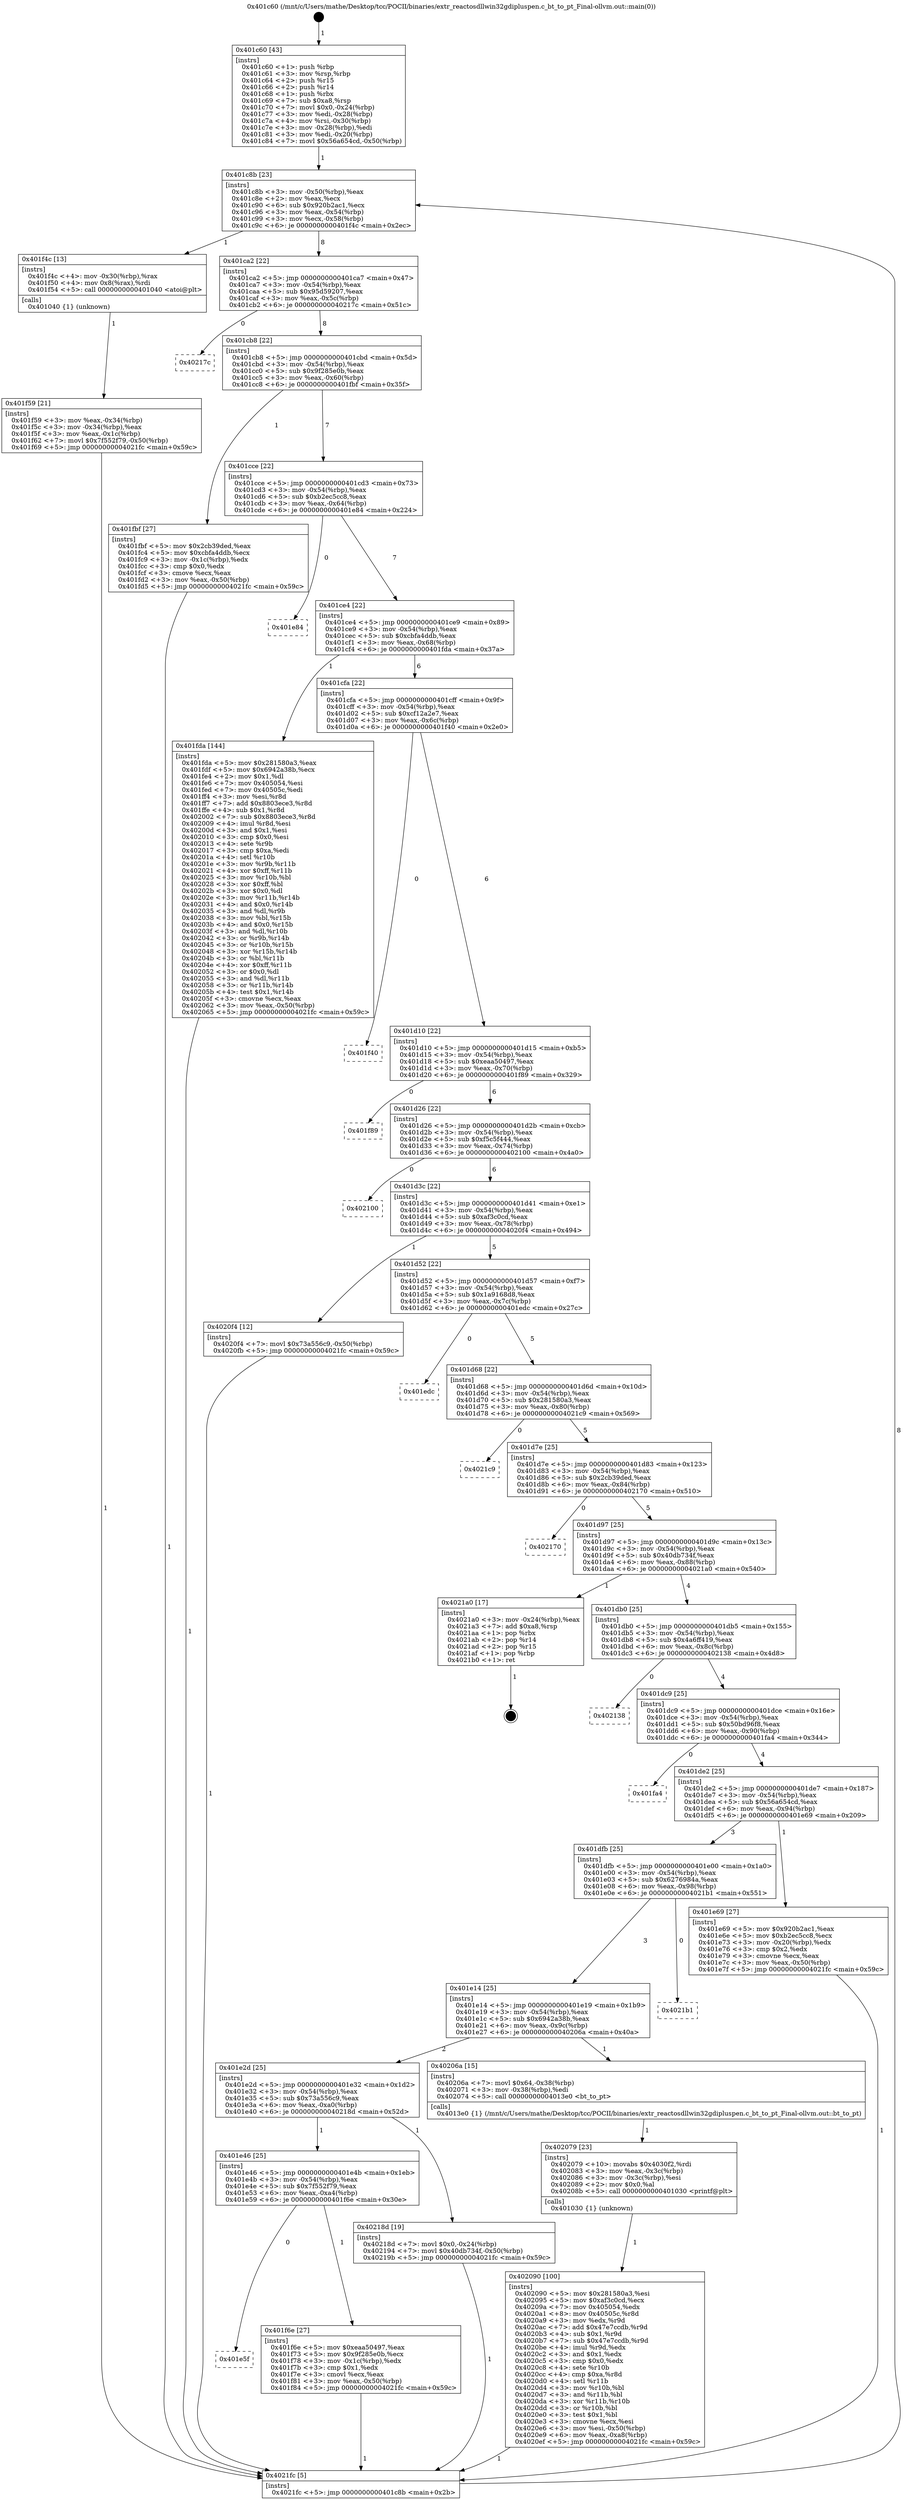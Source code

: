 digraph "0x401c60" {
  label = "0x401c60 (/mnt/c/Users/mathe/Desktop/tcc/POCII/binaries/extr_reactosdllwin32gdipluspen.c_bt_to_pt_Final-ollvm.out::main(0))"
  labelloc = "t"
  node[shape=record]

  Entry [label="",width=0.3,height=0.3,shape=circle,fillcolor=black,style=filled]
  "0x401c8b" [label="{
     0x401c8b [23]\l
     | [instrs]\l
     &nbsp;&nbsp;0x401c8b \<+3\>: mov -0x50(%rbp),%eax\l
     &nbsp;&nbsp;0x401c8e \<+2\>: mov %eax,%ecx\l
     &nbsp;&nbsp;0x401c90 \<+6\>: sub $0x920b2ac1,%ecx\l
     &nbsp;&nbsp;0x401c96 \<+3\>: mov %eax,-0x54(%rbp)\l
     &nbsp;&nbsp;0x401c99 \<+3\>: mov %ecx,-0x58(%rbp)\l
     &nbsp;&nbsp;0x401c9c \<+6\>: je 0000000000401f4c \<main+0x2ec\>\l
  }"]
  "0x401f4c" [label="{
     0x401f4c [13]\l
     | [instrs]\l
     &nbsp;&nbsp;0x401f4c \<+4\>: mov -0x30(%rbp),%rax\l
     &nbsp;&nbsp;0x401f50 \<+4\>: mov 0x8(%rax),%rdi\l
     &nbsp;&nbsp;0x401f54 \<+5\>: call 0000000000401040 \<atoi@plt\>\l
     | [calls]\l
     &nbsp;&nbsp;0x401040 \{1\} (unknown)\l
  }"]
  "0x401ca2" [label="{
     0x401ca2 [22]\l
     | [instrs]\l
     &nbsp;&nbsp;0x401ca2 \<+5\>: jmp 0000000000401ca7 \<main+0x47\>\l
     &nbsp;&nbsp;0x401ca7 \<+3\>: mov -0x54(%rbp),%eax\l
     &nbsp;&nbsp;0x401caa \<+5\>: sub $0x95d59207,%eax\l
     &nbsp;&nbsp;0x401caf \<+3\>: mov %eax,-0x5c(%rbp)\l
     &nbsp;&nbsp;0x401cb2 \<+6\>: je 000000000040217c \<main+0x51c\>\l
  }"]
  Exit [label="",width=0.3,height=0.3,shape=circle,fillcolor=black,style=filled,peripheries=2]
  "0x40217c" [label="{
     0x40217c\l
  }", style=dashed]
  "0x401cb8" [label="{
     0x401cb8 [22]\l
     | [instrs]\l
     &nbsp;&nbsp;0x401cb8 \<+5\>: jmp 0000000000401cbd \<main+0x5d\>\l
     &nbsp;&nbsp;0x401cbd \<+3\>: mov -0x54(%rbp),%eax\l
     &nbsp;&nbsp;0x401cc0 \<+5\>: sub $0x9f285e0b,%eax\l
     &nbsp;&nbsp;0x401cc5 \<+3\>: mov %eax,-0x60(%rbp)\l
     &nbsp;&nbsp;0x401cc8 \<+6\>: je 0000000000401fbf \<main+0x35f\>\l
  }"]
  "0x402090" [label="{
     0x402090 [100]\l
     | [instrs]\l
     &nbsp;&nbsp;0x402090 \<+5\>: mov $0x281580a3,%esi\l
     &nbsp;&nbsp;0x402095 \<+5\>: mov $0xaf3c0cd,%ecx\l
     &nbsp;&nbsp;0x40209a \<+7\>: mov 0x405054,%edx\l
     &nbsp;&nbsp;0x4020a1 \<+8\>: mov 0x40505c,%r8d\l
     &nbsp;&nbsp;0x4020a9 \<+3\>: mov %edx,%r9d\l
     &nbsp;&nbsp;0x4020ac \<+7\>: add $0x47e7ccdb,%r9d\l
     &nbsp;&nbsp;0x4020b3 \<+4\>: sub $0x1,%r9d\l
     &nbsp;&nbsp;0x4020b7 \<+7\>: sub $0x47e7ccdb,%r9d\l
     &nbsp;&nbsp;0x4020be \<+4\>: imul %r9d,%edx\l
     &nbsp;&nbsp;0x4020c2 \<+3\>: and $0x1,%edx\l
     &nbsp;&nbsp;0x4020c5 \<+3\>: cmp $0x0,%edx\l
     &nbsp;&nbsp;0x4020c8 \<+4\>: sete %r10b\l
     &nbsp;&nbsp;0x4020cc \<+4\>: cmp $0xa,%r8d\l
     &nbsp;&nbsp;0x4020d0 \<+4\>: setl %r11b\l
     &nbsp;&nbsp;0x4020d4 \<+3\>: mov %r10b,%bl\l
     &nbsp;&nbsp;0x4020d7 \<+3\>: and %r11b,%bl\l
     &nbsp;&nbsp;0x4020da \<+3\>: xor %r11b,%r10b\l
     &nbsp;&nbsp;0x4020dd \<+3\>: or %r10b,%bl\l
     &nbsp;&nbsp;0x4020e0 \<+3\>: test $0x1,%bl\l
     &nbsp;&nbsp;0x4020e3 \<+3\>: cmovne %ecx,%esi\l
     &nbsp;&nbsp;0x4020e6 \<+3\>: mov %esi,-0x50(%rbp)\l
     &nbsp;&nbsp;0x4020e9 \<+6\>: mov %eax,-0xa8(%rbp)\l
     &nbsp;&nbsp;0x4020ef \<+5\>: jmp 00000000004021fc \<main+0x59c\>\l
  }"]
  "0x401fbf" [label="{
     0x401fbf [27]\l
     | [instrs]\l
     &nbsp;&nbsp;0x401fbf \<+5\>: mov $0x2cb39ded,%eax\l
     &nbsp;&nbsp;0x401fc4 \<+5\>: mov $0xcbfa4ddb,%ecx\l
     &nbsp;&nbsp;0x401fc9 \<+3\>: mov -0x1c(%rbp),%edx\l
     &nbsp;&nbsp;0x401fcc \<+3\>: cmp $0x0,%edx\l
     &nbsp;&nbsp;0x401fcf \<+3\>: cmove %ecx,%eax\l
     &nbsp;&nbsp;0x401fd2 \<+3\>: mov %eax,-0x50(%rbp)\l
     &nbsp;&nbsp;0x401fd5 \<+5\>: jmp 00000000004021fc \<main+0x59c\>\l
  }"]
  "0x401cce" [label="{
     0x401cce [22]\l
     | [instrs]\l
     &nbsp;&nbsp;0x401cce \<+5\>: jmp 0000000000401cd3 \<main+0x73\>\l
     &nbsp;&nbsp;0x401cd3 \<+3\>: mov -0x54(%rbp),%eax\l
     &nbsp;&nbsp;0x401cd6 \<+5\>: sub $0xb2ec5cc8,%eax\l
     &nbsp;&nbsp;0x401cdb \<+3\>: mov %eax,-0x64(%rbp)\l
     &nbsp;&nbsp;0x401cde \<+6\>: je 0000000000401e84 \<main+0x224\>\l
  }"]
  "0x402079" [label="{
     0x402079 [23]\l
     | [instrs]\l
     &nbsp;&nbsp;0x402079 \<+10\>: movabs $0x4030f2,%rdi\l
     &nbsp;&nbsp;0x402083 \<+3\>: mov %eax,-0x3c(%rbp)\l
     &nbsp;&nbsp;0x402086 \<+3\>: mov -0x3c(%rbp),%esi\l
     &nbsp;&nbsp;0x402089 \<+2\>: mov $0x0,%al\l
     &nbsp;&nbsp;0x40208b \<+5\>: call 0000000000401030 \<printf@plt\>\l
     | [calls]\l
     &nbsp;&nbsp;0x401030 \{1\} (unknown)\l
  }"]
  "0x401e84" [label="{
     0x401e84\l
  }", style=dashed]
  "0x401ce4" [label="{
     0x401ce4 [22]\l
     | [instrs]\l
     &nbsp;&nbsp;0x401ce4 \<+5\>: jmp 0000000000401ce9 \<main+0x89\>\l
     &nbsp;&nbsp;0x401ce9 \<+3\>: mov -0x54(%rbp),%eax\l
     &nbsp;&nbsp;0x401cec \<+5\>: sub $0xcbfa4ddb,%eax\l
     &nbsp;&nbsp;0x401cf1 \<+3\>: mov %eax,-0x68(%rbp)\l
     &nbsp;&nbsp;0x401cf4 \<+6\>: je 0000000000401fda \<main+0x37a\>\l
  }"]
  "0x401e5f" [label="{
     0x401e5f\l
  }", style=dashed]
  "0x401fda" [label="{
     0x401fda [144]\l
     | [instrs]\l
     &nbsp;&nbsp;0x401fda \<+5\>: mov $0x281580a3,%eax\l
     &nbsp;&nbsp;0x401fdf \<+5\>: mov $0x6942a38b,%ecx\l
     &nbsp;&nbsp;0x401fe4 \<+2\>: mov $0x1,%dl\l
     &nbsp;&nbsp;0x401fe6 \<+7\>: mov 0x405054,%esi\l
     &nbsp;&nbsp;0x401fed \<+7\>: mov 0x40505c,%edi\l
     &nbsp;&nbsp;0x401ff4 \<+3\>: mov %esi,%r8d\l
     &nbsp;&nbsp;0x401ff7 \<+7\>: add $0x8803ece3,%r8d\l
     &nbsp;&nbsp;0x401ffe \<+4\>: sub $0x1,%r8d\l
     &nbsp;&nbsp;0x402002 \<+7\>: sub $0x8803ece3,%r8d\l
     &nbsp;&nbsp;0x402009 \<+4\>: imul %r8d,%esi\l
     &nbsp;&nbsp;0x40200d \<+3\>: and $0x1,%esi\l
     &nbsp;&nbsp;0x402010 \<+3\>: cmp $0x0,%esi\l
     &nbsp;&nbsp;0x402013 \<+4\>: sete %r9b\l
     &nbsp;&nbsp;0x402017 \<+3\>: cmp $0xa,%edi\l
     &nbsp;&nbsp;0x40201a \<+4\>: setl %r10b\l
     &nbsp;&nbsp;0x40201e \<+3\>: mov %r9b,%r11b\l
     &nbsp;&nbsp;0x402021 \<+4\>: xor $0xff,%r11b\l
     &nbsp;&nbsp;0x402025 \<+3\>: mov %r10b,%bl\l
     &nbsp;&nbsp;0x402028 \<+3\>: xor $0xff,%bl\l
     &nbsp;&nbsp;0x40202b \<+3\>: xor $0x0,%dl\l
     &nbsp;&nbsp;0x40202e \<+3\>: mov %r11b,%r14b\l
     &nbsp;&nbsp;0x402031 \<+4\>: and $0x0,%r14b\l
     &nbsp;&nbsp;0x402035 \<+3\>: and %dl,%r9b\l
     &nbsp;&nbsp;0x402038 \<+3\>: mov %bl,%r15b\l
     &nbsp;&nbsp;0x40203b \<+4\>: and $0x0,%r15b\l
     &nbsp;&nbsp;0x40203f \<+3\>: and %dl,%r10b\l
     &nbsp;&nbsp;0x402042 \<+3\>: or %r9b,%r14b\l
     &nbsp;&nbsp;0x402045 \<+3\>: or %r10b,%r15b\l
     &nbsp;&nbsp;0x402048 \<+3\>: xor %r15b,%r14b\l
     &nbsp;&nbsp;0x40204b \<+3\>: or %bl,%r11b\l
     &nbsp;&nbsp;0x40204e \<+4\>: xor $0xff,%r11b\l
     &nbsp;&nbsp;0x402052 \<+3\>: or $0x0,%dl\l
     &nbsp;&nbsp;0x402055 \<+3\>: and %dl,%r11b\l
     &nbsp;&nbsp;0x402058 \<+3\>: or %r11b,%r14b\l
     &nbsp;&nbsp;0x40205b \<+4\>: test $0x1,%r14b\l
     &nbsp;&nbsp;0x40205f \<+3\>: cmovne %ecx,%eax\l
     &nbsp;&nbsp;0x402062 \<+3\>: mov %eax,-0x50(%rbp)\l
     &nbsp;&nbsp;0x402065 \<+5\>: jmp 00000000004021fc \<main+0x59c\>\l
  }"]
  "0x401cfa" [label="{
     0x401cfa [22]\l
     | [instrs]\l
     &nbsp;&nbsp;0x401cfa \<+5\>: jmp 0000000000401cff \<main+0x9f\>\l
     &nbsp;&nbsp;0x401cff \<+3\>: mov -0x54(%rbp),%eax\l
     &nbsp;&nbsp;0x401d02 \<+5\>: sub $0xcf12a2e7,%eax\l
     &nbsp;&nbsp;0x401d07 \<+3\>: mov %eax,-0x6c(%rbp)\l
     &nbsp;&nbsp;0x401d0a \<+6\>: je 0000000000401f40 \<main+0x2e0\>\l
  }"]
  "0x401f6e" [label="{
     0x401f6e [27]\l
     | [instrs]\l
     &nbsp;&nbsp;0x401f6e \<+5\>: mov $0xeaa50497,%eax\l
     &nbsp;&nbsp;0x401f73 \<+5\>: mov $0x9f285e0b,%ecx\l
     &nbsp;&nbsp;0x401f78 \<+3\>: mov -0x1c(%rbp),%edx\l
     &nbsp;&nbsp;0x401f7b \<+3\>: cmp $0x1,%edx\l
     &nbsp;&nbsp;0x401f7e \<+3\>: cmovl %ecx,%eax\l
     &nbsp;&nbsp;0x401f81 \<+3\>: mov %eax,-0x50(%rbp)\l
     &nbsp;&nbsp;0x401f84 \<+5\>: jmp 00000000004021fc \<main+0x59c\>\l
  }"]
  "0x401f40" [label="{
     0x401f40\l
  }", style=dashed]
  "0x401d10" [label="{
     0x401d10 [22]\l
     | [instrs]\l
     &nbsp;&nbsp;0x401d10 \<+5\>: jmp 0000000000401d15 \<main+0xb5\>\l
     &nbsp;&nbsp;0x401d15 \<+3\>: mov -0x54(%rbp),%eax\l
     &nbsp;&nbsp;0x401d18 \<+5\>: sub $0xeaa50497,%eax\l
     &nbsp;&nbsp;0x401d1d \<+3\>: mov %eax,-0x70(%rbp)\l
     &nbsp;&nbsp;0x401d20 \<+6\>: je 0000000000401f89 \<main+0x329\>\l
  }"]
  "0x401e46" [label="{
     0x401e46 [25]\l
     | [instrs]\l
     &nbsp;&nbsp;0x401e46 \<+5\>: jmp 0000000000401e4b \<main+0x1eb\>\l
     &nbsp;&nbsp;0x401e4b \<+3\>: mov -0x54(%rbp),%eax\l
     &nbsp;&nbsp;0x401e4e \<+5\>: sub $0x7f552f79,%eax\l
     &nbsp;&nbsp;0x401e53 \<+6\>: mov %eax,-0xa4(%rbp)\l
     &nbsp;&nbsp;0x401e59 \<+6\>: je 0000000000401f6e \<main+0x30e\>\l
  }"]
  "0x401f89" [label="{
     0x401f89\l
  }", style=dashed]
  "0x401d26" [label="{
     0x401d26 [22]\l
     | [instrs]\l
     &nbsp;&nbsp;0x401d26 \<+5\>: jmp 0000000000401d2b \<main+0xcb\>\l
     &nbsp;&nbsp;0x401d2b \<+3\>: mov -0x54(%rbp),%eax\l
     &nbsp;&nbsp;0x401d2e \<+5\>: sub $0xf5c5f444,%eax\l
     &nbsp;&nbsp;0x401d33 \<+3\>: mov %eax,-0x74(%rbp)\l
     &nbsp;&nbsp;0x401d36 \<+6\>: je 0000000000402100 \<main+0x4a0\>\l
  }"]
  "0x40218d" [label="{
     0x40218d [19]\l
     | [instrs]\l
     &nbsp;&nbsp;0x40218d \<+7\>: movl $0x0,-0x24(%rbp)\l
     &nbsp;&nbsp;0x402194 \<+7\>: movl $0x40db734f,-0x50(%rbp)\l
     &nbsp;&nbsp;0x40219b \<+5\>: jmp 00000000004021fc \<main+0x59c\>\l
  }"]
  "0x402100" [label="{
     0x402100\l
  }", style=dashed]
  "0x401d3c" [label="{
     0x401d3c [22]\l
     | [instrs]\l
     &nbsp;&nbsp;0x401d3c \<+5\>: jmp 0000000000401d41 \<main+0xe1\>\l
     &nbsp;&nbsp;0x401d41 \<+3\>: mov -0x54(%rbp),%eax\l
     &nbsp;&nbsp;0x401d44 \<+5\>: sub $0xaf3c0cd,%eax\l
     &nbsp;&nbsp;0x401d49 \<+3\>: mov %eax,-0x78(%rbp)\l
     &nbsp;&nbsp;0x401d4c \<+6\>: je 00000000004020f4 \<main+0x494\>\l
  }"]
  "0x401e2d" [label="{
     0x401e2d [25]\l
     | [instrs]\l
     &nbsp;&nbsp;0x401e2d \<+5\>: jmp 0000000000401e32 \<main+0x1d2\>\l
     &nbsp;&nbsp;0x401e32 \<+3\>: mov -0x54(%rbp),%eax\l
     &nbsp;&nbsp;0x401e35 \<+5\>: sub $0x73a556c9,%eax\l
     &nbsp;&nbsp;0x401e3a \<+6\>: mov %eax,-0xa0(%rbp)\l
     &nbsp;&nbsp;0x401e40 \<+6\>: je 000000000040218d \<main+0x52d\>\l
  }"]
  "0x4020f4" [label="{
     0x4020f4 [12]\l
     | [instrs]\l
     &nbsp;&nbsp;0x4020f4 \<+7\>: movl $0x73a556c9,-0x50(%rbp)\l
     &nbsp;&nbsp;0x4020fb \<+5\>: jmp 00000000004021fc \<main+0x59c\>\l
  }"]
  "0x401d52" [label="{
     0x401d52 [22]\l
     | [instrs]\l
     &nbsp;&nbsp;0x401d52 \<+5\>: jmp 0000000000401d57 \<main+0xf7\>\l
     &nbsp;&nbsp;0x401d57 \<+3\>: mov -0x54(%rbp),%eax\l
     &nbsp;&nbsp;0x401d5a \<+5\>: sub $0x1a9168d8,%eax\l
     &nbsp;&nbsp;0x401d5f \<+3\>: mov %eax,-0x7c(%rbp)\l
     &nbsp;&nbsp;0x401d62 \<+6\>: je 0000000000401edc \<main+0x27c\>\l
  }"]
  "0x40206a" [label="{
     0x40206a [15]\l
     | [instrs]\l
     &nbsp;&nbsp;0x40206a \<+7\>: movl $0x64,-0x38(%rbp)\l
     &nbsp;&nbsp;0x402071 \<+3\>: mov -0x38(%rbp),%edi\l
     &nbsp;&nbsp;0x402074 \<+5\>: call 00000000004013e0 \<bt_to_pt\>\l
     | [calls]\l
     &nbsp;&nbsp;0x4013e0 \{1\} (/mnt/c/Users/mathe/Desktop/tcc/POCII/binaries/extr_reactosdllwin32gdipluspen.c_bt_to_pt_Final-ollvm.out::bt_to_pt)\l
  }"]
  "0x401edc" [label="{
     0x401edc\l
  }", style=dashed]
  "0x401d68" [label="{
     0x401d68 [22]\l
     | [instrs]\l
     &nbsp;&nbsp;0x401d68 \<+5\>: jmp 0000000000401d6d \<main+0x10d\>\l
     &nbsp;&nbsp;0x401d6d \<+3\>: mov -0x54(%rbp),%eax\l
     &nbsp;&nbsp;0x401d70 \<+5\>: sub $0x281580a3,%eax\l
     &nbsp;&nbsp;0x401d75 \<+3\>: mov %eax,-0x80(%rbp)\l
     &nbsp;&nbsp;0x401d78 \<+6\>: je 00000000004021c9 \<main+0x569\>\l
  }"]
  "0x401e14" [label="{
     0x401e14 [25]\l
     | [instrs]\l
     &nbsp;&nbsp;0x401e14 \<+5\>: jmp 0000000000401e19 \<main+0x1b9\>\l
     &nbsp;&nbsp;0x401e19 \<+3\>: mov -0x54(%rbp),%eax\l
     &nbsp;&nbsp;0x401e1c \<+5\>: sub $0x6942a38b,%eax\l
     &nbsp;&nbsp;0x401e21 \<+6\>: mov %eax,-0x9c(%rbp)\l
     &nbsp;&nbsp;0x401e27 \<+6\>: je 000000000040206a \<main+0x40a\>\l
  }"]
  "0x4021c9" [label="{
     0x4021c9\l
  }", style=dashed]
  "0x401d7e" [label="{
     0x401d7e [25]\l
     | [instrs]\l
     &nbsp;&nbsp;0x401d7e \<+5\>: jmp 0000000000401d83 \<main+0x123\>\l
     &nbsp;&nbsp;0x401d83 \<+3\>: mov -0x54(%rbp),%eax\l
     &nbsp;&nbsp;0x401d86 \<+5\>: sub $0x2cb39ded,%eax\l
     &nbsp;&nbsp;0x401d8b \<+6\>: mov %eax,-0x84(%rbp)\l
     &nbsp;&nbsp;0x401d91 \<+6\>: je 0000000000402170 \<main+0x510\>\l
  }"]
  "0x4021b1" [label="{
     0x4021b1\l
  }", style=dashed]
  "0x402170" [label="{
     0x402170\l
  }", style=dashed]
  "0x401d97" [label="{
     0x401d97 [25]\l
     | [instrs]\l
     &nbsp;&nbsp;0x401d97 \<+5\>: jmp 0000000000401d9c \<main+0x13c\>\l
     &nbsp;&nbsp;0x401d9c \<+3\>: mov -0x54(%rbp),%eax\l
     &nbsp;&nbsp;0x401d9f \<+5\>: sub $0x40db734f,%eax\l
     &nbsp;&nbsp;0x401da4 \<+6\>: mov %eax,-0x88(%rbp)\l
     &nbsp;&nbsp;0x401daa \<+6\>: je 00000000004021a0 \<main+0x540\>\l
  }"]
  "0x401f59" [label="{
     0x401f59 [21]\l
     | [instrs]\l
     &nbsp;&nbsp;0x401f59 \<+3\>: mov %eax,-0x34(%rbp)\l
     &nbsp;&nbsp;0x401f5c \<+3\>: mov -0x34(%rbp),%eax\l
     &nbsp;&nbsp;0x401f5f \<+3\>: mov %eax,-0x1c(%rbp)\l
     &nbsp;&nbsp;0x401f62 \<+7\>: movl $0x7f552f79,-0x50(%rbp)\l
     &nbsp;&nbsp;0x401f69 \<+5\>: jmp 00000000004021fc \<main+0x59c\>\l
  }"]
  "0x4021a0" [label="{
     0x4021a0 [17]\l
     | [instrs]\l
     &nbsp;&nbsp;0x4021a0 \<+3\>: mov -0x24(%rbp),%eax\l
     &nbsp;&nbsp;0x4021a3 \<+7\>: add $0xa8,%rsp\l
     &nbsp;&nbsp;0x4021aa \<+1\>: pop %rbx\l
     &nbsp;&nbsp;0x4021ab \<+2\>: pop %r14\l
     &nbsp;&nbsp;0x4021ad \<+2\>: pop %r15\l
     &nbsp;&nbsp;0x4021af \<+1\>: pop %rbp\l
     &nbsp;&nbsp;0x4021b0 \<+1\>: ret\l
  }"]
  "0x401db0" [label="{
     0x401db0 [25]\l
     | [instrs]\l
     &nbsp;&nbsp;0x401db0 \<+5\>: jmp 0000000000401db5 \<main+0x155\>\l
     &nbsp;&nbsp;0x401db5 \<+3\>: mov -0x54(%rbp),%eax\l
     &nbsp;&nbsp;0x401db8 \<+5\>: sub $0x4a6ff419,%eax\l
     &nbsp;&nbsp;0x401dbd \<+6\>: mov %eax,-0x8c(%rbp)\l
     &nbsp;&nbsp;0x401dc3 \<+6\>: je 0000000000402138 \<main+0x4d8\>\l
  }"]
  "0x401c60" [label="{
     0x401c60 [43]\l
     | [instrs]\l
     &nbsp;&nbsp;0x401c60 \<+1\>: push %rbp\l
     &nbsp;&nbsp;0x401c61 \<+3\>: mov %rsp,%rbp\l
     &nbsp;&nbsp;0x401c64 \<+2\>: push %r15\l
     &nbsp;&nbsp;0x401c66 \<+2\>: push %r14\l
     &nbsp;&nbsp;0x401c68 \<+1\>: push %rbx\l
     &nbsp;&nbsp;0x401c69 \<+7\>: sub $0xa8,%rsp\l
     &nbsp;&nbsp;0x401c70 \<+7\>: movl $0x0,-0x24(%rbp)\l
     &nbsp;&nbsp;0x401c77 \<+3\>: mov %edi,-0x28(%rbp)\l
     &nbsp;&nbsp;0x401c7a \<+4\>: mov %rsi,-0x30(%rbp)\l
     &nbsp;&nbsp;0x401c7e \<+3\>: mov -0x28(%rbp),%edi\l
     &nbsp;&nbsp;0x401c81 \<+3\>: mov %edi,-0x20(%rbp)\l
     &nbsp;&nbsp;0x401c84 \<+7\>: movl $0x56a654cd,-0x50(%rbp)\l
  }"]
  "0x402138" [label="{
     0x402138\l
  }", style=dashed]
  "0x401dc9" [label="{
     0x401dc9 [25]\l
     | [instrs]\l
     &nbsp;&nbsp;0x401dc9 \<+5\>: jmp 0000000000401dce \<main+0x16e\>\l
     &nbsp;&nbsp;0x401dce \<+3\>: mov -0x54(%rbp),%eax\l
     &nbsp;&nbsp;0x401dd1 \<+5\>: sub $0x50bd96f8,%eax\l
     &nbsp;&nbsp;0x401dd6 \<+6\>: mov %eax,-0x90(%rbp)\l
     &nbsp;&nbsp;0x401ddc \<+6\>: je 0000000000401fa4 \<main+0x344\>\l
  }"]
  "0x4021fc" [label="{
     0x4021fc [5]\l
     | [instrs]\l
     &nbsp;&nbsp;0x4021fc \<+5\>: jmp 0000000000401c8b \<main+0x2b\>\l
  }"]
  "0x401fa4" [label="{
     0x401fa4\l
  }", style=dashed]
  "0x401de2" [label="{
     0x401de2 [25]\l
     | [instrs]\l
     &nbsp;&nbsp;0x401de2 \<+5\>: jmp 0000000000401de7 \<main+0x187\>\l
     &nbsp;&nbsp;0x401de7 \<+3\>: mov -0x54(%rbp),%eax\l
     &nbsp;&nbsp;0x401dea \<+5\>: sub $0x56a654cd,%eax\l
     &nbsp;&nbsp;0x401def \<+6\>: mov %eax,-0x94(%rbp)\l
     &nbsp;&nbsp;0x401df5 \<+6\>: je 0000000000401e69 \<main+0x209\>\l
  }"]
  "0x401dfb" [label="{
     0x401dfb [25]\l
     | [instrs]\l
     &nbsp;&nbsp;0x401dfb \<+5\>: jmp 0000000000401e00 \<main+0x1a0\>\l
     &nbsp;&nbsp;0x401e00 \<+3\>: mov -0x54(%rbp),%eax\l
     &nbsp;&nbsp;0x401e03 \<+5\>: sub $0x6276984a,%eax\l
     &nbsp;&nbsp;0x401e08 \<+6\>: mov %eax,-0x98(%rbp)\l
     &nbsp;&nbsp;0x401e0e \<+6\>: je 00000000004021b1 \<main+0x551\>\l
  }"]
  "0x401e69" [label="{
     0x401e69 [27]\l
     | [instrs]\l
     &nbsp;&nbsp;0x401e69 \<+5\>: mov $0x920b2ac1,%eax\l
     &nbsp;&nbsp;0x401e6e \<+5\>: mov $0xb2ec5cc8,%ecx\l
     &nbsp;&nbsp;0x401e73 \<+3\>: mov -0x20(%rbp),%edx\l
     &nbsp;&nbsp;0x401e76 \<+3\>: cmp $0x2,%edx\l
     &nbsp;&nbsp;0x401e79 \<+3\>: cmovne %ecx,%eax\l
     &nbsp;&nbsp;0x401e7c \<+3\>: mov %eax,-0x50(%rbp)\l
     &nbsp;&nbsp;0x401e7f \<+5\>: jmp 00000000004021fc \<main+0x59c\>\l
  }"]
  Entry -> "0x401c60" [label=" 1"]
  "0x401c8b" -> "0x401f4c" [label=" 1"]
  "0x401c8b" -> "0x401ca2" [label=" 8"]
  "0x4021a0" -> Exit [label=" 1"]
  "0x401ca2" -> "0x40217c" [label=" 0"]
  "0x401ca2" -> "0x401cb8" [label=" 8"]
  "0x40218d" -> "0x4021fc" [label=" 1"]
  "0x401cb8" -> "0x401fbf" [label=" 1"]
  "0x401cb8" -> "0x401cce" [label=" 7"]
  "0x4020f4" -> "0x4021fc" [label=" 1"]
  "0x401cce" -> "0x401e84" [label=" 0"]
  "0x401cce" -> "0x401ce4" [label=" 7"]
  "0x402090" -> "0x4021fc" [label=" 1"]
  "0x401ce4" -> "0x401fda" [label=" 1"]
  "0x401ce4" -> "0x401cfa" [label=" 6"]
  "0x402079" -> "0x402090" [label=" 1"]
  "0x401cfa" -> "0x401f40" [label=" 0"]
  "0x401cfa" -> "0x401d10" [label=" 6"]
  "0x40206a" -> "0x402079" [label=" 1"]
  "0x401d10" -> "0x401f89" [label=" 0"]
  "0x401d10" -> "0x401d26" [label=" 6"]
  "0x401fbf" -> "0x4021fc" [label=" 1"]
  "0x401d26" -> "0x402100" [label=" 0"]
  "0x401d26" -> "0x401d3c" [label=" 6"]
  "0x401f6e" -> "0x4021fc" [label=" 1"]
  "0x401d3c" -> "0x4020f4" [label=" 1"]
  "0x401d3c" -> "0x401d52" [label=" 5"]
  "0x401e46" -> "0x401f6e" [label=" 1"]
  "0x401d52" -> "0x401edc" [label=" 0"]
  "0x401d52" -> "0x401d68" [label=" 5"]
  "0x401fda" -> "0x4021fc" [label=" 1"]
  "0x401d68" -> "0x4021c9" [label=" 0"]
  "0x401d68" -> "0x401d7e" [label=" 5"]
  "0x401e2d" -> "0x40218d" [label=" 1"]
  "0x401d7e" -> "0x402170" [label=" 0"]
  "0x401d7e" -> "0x401d97" [label=" 5"]
  "0x401e46" -> "0x401e5f" [label=" 0"]
  "0x401d97" -> "0x4021a0" [label=" 1"]
  "0x401d97" -> "0x401db0" [label=" 4"]
  "0x401e14" -> "0x40206a" [label=" 1"]
  "0x401db0" -> "0x402138" [label=" 0"]
  "0x401db0" -> "0x401dc9" [label=" 4"]
  "0x401e2d" -> "0x401e46" [label=" 1"]
  "0x401dc9" -> "0x401fa4" [label=" 0"]
  "0x401dc9" -> "0x401de2" [label=" 4"]
  "0x401dfb" -> "0x401e14" [label=" 3"]
  "0x401de2" -> "0x401e69" [label=" 1"]
  "0x401de2" -> "0x401dfb" [label=" 3"]
  "0x401e69" -> "0x4021fc" [label=" 1"]
  "0x401c60" -> "0x401c8b" [label=" 1"]
  "0x4021fc" -> "0x401c8b" [label=" 8"]
  "0x401f4c" -> "0x401f59" [label=" 1"]
  "0x401f59" -> "0x4021fc" [label=" 1"]
  "0x401e14" -> "0x401e2d" [label=" 2"]
  "0x401dfb" -> "0x4021b1" [label=" 0"]
}
